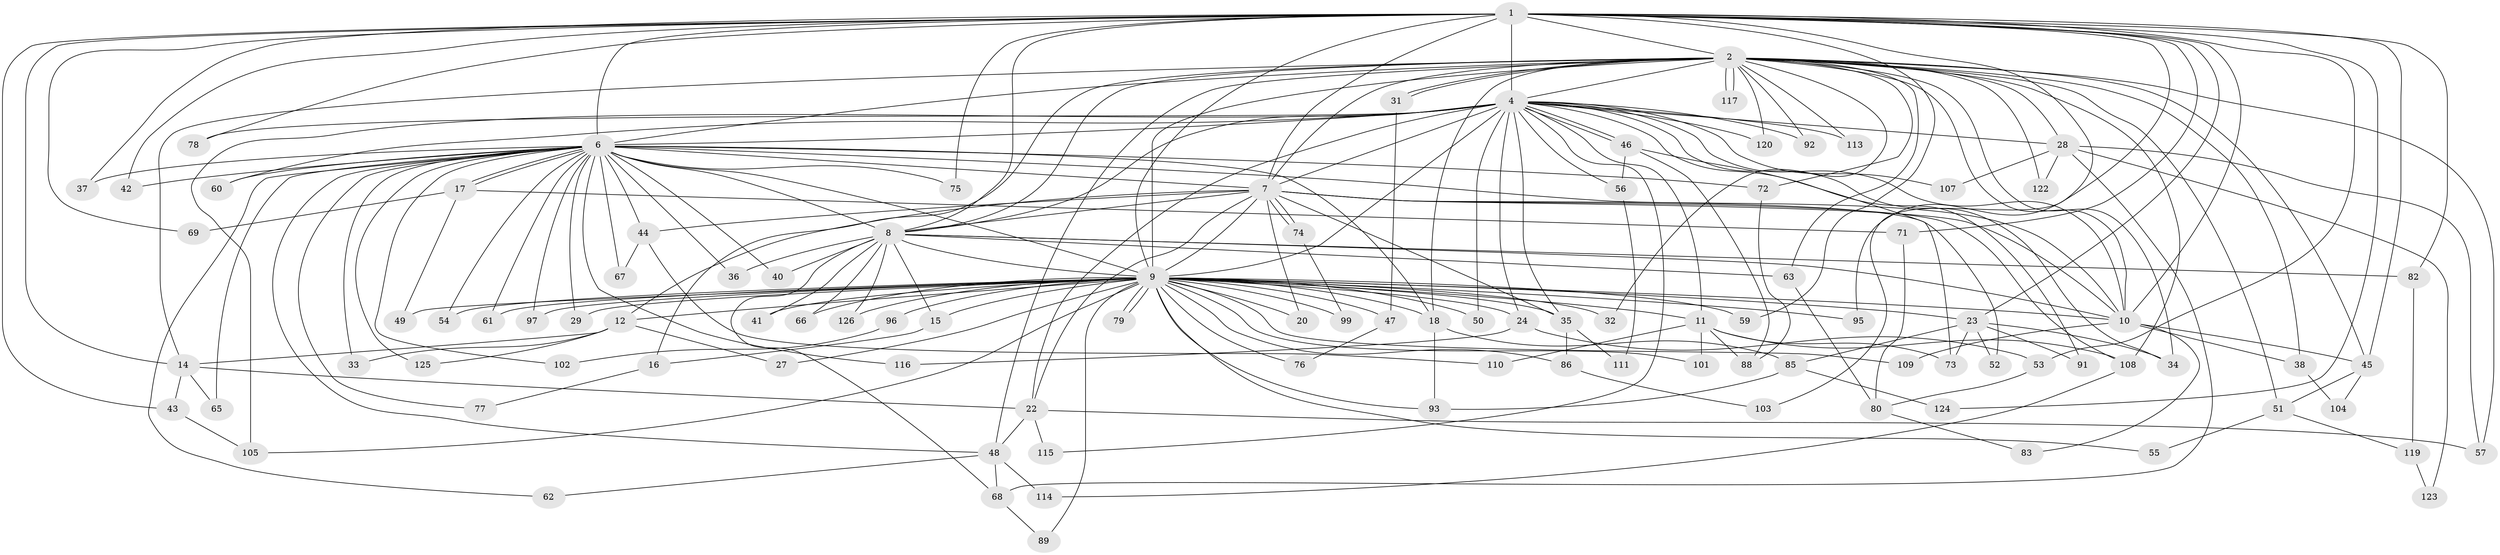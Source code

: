 // original degree distribution, {15: 0.007936507936507936, 31: 0.007936507936507936, 19: 0.015873015873015872, 22: 0.007936507936507936, 16: 0.007936507936507936, 32: 0.007936507936507936, 20: 0.007936507936507936, 45: 0.007936507936507936, 14: 0.007936507936507936, 5: 0.047619047619047616, 4: 0.09523809523809523, 2: 0.5476190476190477, 6: 0.023809523809523808, 3: 0.19047619047619047, 8: 0.007936507936507936, 7: 0.007936507936507936}
// Generated by graph-tools (version 1.1) at 2025/11/02/27/25 16:11:09]
// undirected, 103 vertices, 232 edges
graph export_dot {
graph [start="1"]
  node [color=gray90,style=filled];
  1 [super="+3"];
  2 [super="+58"];
  4 [super="+5"];
  6 [super="+19"];
  7 [super="+26"];
  8 [super="+118"];
  9 [super="+39"];
  10 [super="+13"];
  11 [super="+90"];
  12 [super="+30"];
  14;
  15;
  16;
  17;
  18 [super="+21"];
  20;
  22 [super="+25"];
  23 [super="+106"];
  24;
  27;
  28 [super="+98"];
  29;
  31;
  32;
  33;
  34 [super="+87"];
  35 [super="+64"];
  36;
  37;
  38;
  40;
  41;
  42;
  43 [super="+112"];
  44;
  45 [super="+70"];
  46;
  47;
  48 [super="+84"];
  49;
  50;
  51;
  52;
  53;
  54;
  55;
  56;
  57;
  59;
  60;
  61;
  62;
  63;
  65;
  66;
  67;
  68;
  69;
  71;
  72;
  73;
  74;
  75;
  76;
  77;
  78;
  79;
  80 [super="+81"];
  82;
  83;
  85 [super="+100"];
  86;
  88 [super="+94"];
  89;
  91;
  92;
  93;
  95;
  96;
  97;
  99;
  101;
  102;
  103;
  104;
  105;
  107;
  108 [super="+121"];
  109;
  110;
  111;
  113;
  114;
  115;
  116;
  117;
  119;
  120;
  122;
  123;
  124;
  125;
  126;
  1 -- 2 [weight=2];
  1 -- 4 [weight=4];
  1 -- 6 [weight=2];
  1 -- 7 [weight=2];
  1 -- 8 [weight=2];
  1 -- 9 [weight=2];
  1 -- 10 [weight=2];
  1 -- 37;
  1 -- 42;
  1 -- 53;
  1 -- 69;
  1 -- 71;
  1 -- 82;
  1 -- 75;
  1 -- 14;
  1 -- 78;
  1 -- 23;
  1 -- 95;
  1 -- 103;
  1 -- 43;
  1 -- 45;
  1 -- 59;
  1 -- 124;
  2 -- 4 [weight=2];
  2 -- 6;
  2 -- 7;
  2 -- 8;
  2 -- 9;
  2 -- 10;
  2 -- 14;
  2 -- 16;
  2 -- 28;
  2 -- 31;
  2 -- 31;
  2 -- 32;
  2 -- 38;
  2 -- 48;
  2 -- 51;
  2 -- 63;
  2 -- 72;
  2 -- 92;
  2 -- 108;
  2 -- 113;
  2 -- 117;
  2 -- 117;
  2 -- 120;
  2 -- 122;
  2 -- 57;
  2 -- 18;
  2 -- 45;
  2 -- 34;
  4 -- 6 [weight=2];
  4 -- 7 [weight=2];
  4 -- 8 [weight=2];
  4 -- 9 [weight=3];
  4 -- 10 [weight=2];
  4 -- 11;
  4 -- 24;
  4 -- 28;
  4 -- 34;
  4 -- 35;
  4 -- 46;
  4 -- 46;
  4 -- 50;
  4 -- 60;
  4 -- 92;
  4 -- 115;
  4 -- 120;
  4 -- 73;
  4 -- 78;
  4 -- 22;
  4 -- 105;
  4 -- 107;
  4 -- 113;
  4 -- 56;
  6 -- 7;
  6 -- 8;
  6 -- 9 [weight=2];
  6 -- 10 [weight=2];
  6 -- 17;
  6 -- 17;
  6 -- 18;
  6 -- 33;
  6 -- 36;
  6 -- 37;
  6 -- 40;
  6 -- 42;
  6 -- 54;
  6 -- 60;
  6 -- 61;
  6 -- 62;
  6 -- 65;
  6 -- 67;
  6 -- 72;
  6 -- 75;
  6 -- 77;
  6 -- 97;
  6 -- 102;
  6 -- 116;
  6 -- 29;
  6 -- 44;
  6 -- 125;
  6 -- 48;
  7 -- 8;
  7 -- 9 [weight=2];
  7 -- 10;
  7 -- 12;
  7 -- 20;
  7 -- 44;
  7 -- 52;
  7 -- 74;
  7 -- 74;
  7 -- 22;
  7 -- 35;
  7 -- 108;
  8 -- 9;
  8 -- 10;
  8 -- 15;
  8 -- 36;
  8 -- 40;
  8 -- 41;
  8 -- 63;
  8 -- 66;
  8 -- 68;
  8 -- 82;
  8 -- 126;
  9 -- 10;
  9 -- 11;
  9 -- 12;
  9 -- 15;
  9 -- 18;
  9 -- 20;
  9 -- 23;
  9 -- 24;
  9 -- 27;
  9 -- 29;
  9 -- 32;
  9 -- 35;
  9 -- 41;
  9 -- 47;
  9 -- 49;
  9 -- 50;
  9 -- 54;
  9 -- 55;
  9 -- 59;
  9 -- 61;
  9 -- 66;
  9 -- 76;
  9 -- 79;
  9 -- 79;
  9 -- 86;
  9 -- 89;
  9 -- 93;
  9 -- 95;
  9 -- 96 [weight=2];
  9 -- 97;
  9 -- 99;
  9 -- 101;
  9 -- 109;
  9 -- 126;
  9 -- 105;
  10 -- 38;
  10 -- 45;
  10 -- 83;
  10 -- 109;
  11 -- 101;
  11 -- 73;
  11 -- 108;
  11 -- 110;
  11 -- 88;
  12 -- 27;
  12 -- 33;
  12 -- 125;
  12 -- 14;
  14 -- 22;
  14 -- 43;
  14 -- 65;
  15 -- 16;
  16 -- 77;
  17 -- 49;
  17 -- 69;
  17 -- 71;
  18 -- 85;
  18 -- 93;
  22 -- 48;
  22 -- 57;
  22 -- 115;
  23 -- 34;
  23 -- 52;
  23 -- 73 [weight=2];
  23 -- 85;
  23 -- 91;
  24 -- 53;
  24 -- 116;
  28 -- 57;
  28 -- 107;
  28 -- 122;
  28 -- 123;
  28 -- 68;
  31 -- 47;
  35 -- 86;
  35 -- 111;
  38 -- 104;
  43 -- 105;
  44 -- 67;
  44 -- 110;
  45 -- 51;
  45 -- 104;
  46 -- 56;
  46 -- 88;
  46 -- 91;
  47 -- 76;
  48 -- 62;
  48 -- 68;
  48 -- 114;
  51 -- 55;
  51 -- 119;
  53 -- 80;
  56 -- 111;
  63 -- 80;
  68 -- 89;
  71 -- 80;
  72 -- 88;
  74 -- 99;
  80 -- 83;
  82 -- 119;
  85 -- 124;
  85 -- 93;
  86 -- 103;
  96 -- 102;
  108 -- 114;
  119 -- 123;
}
